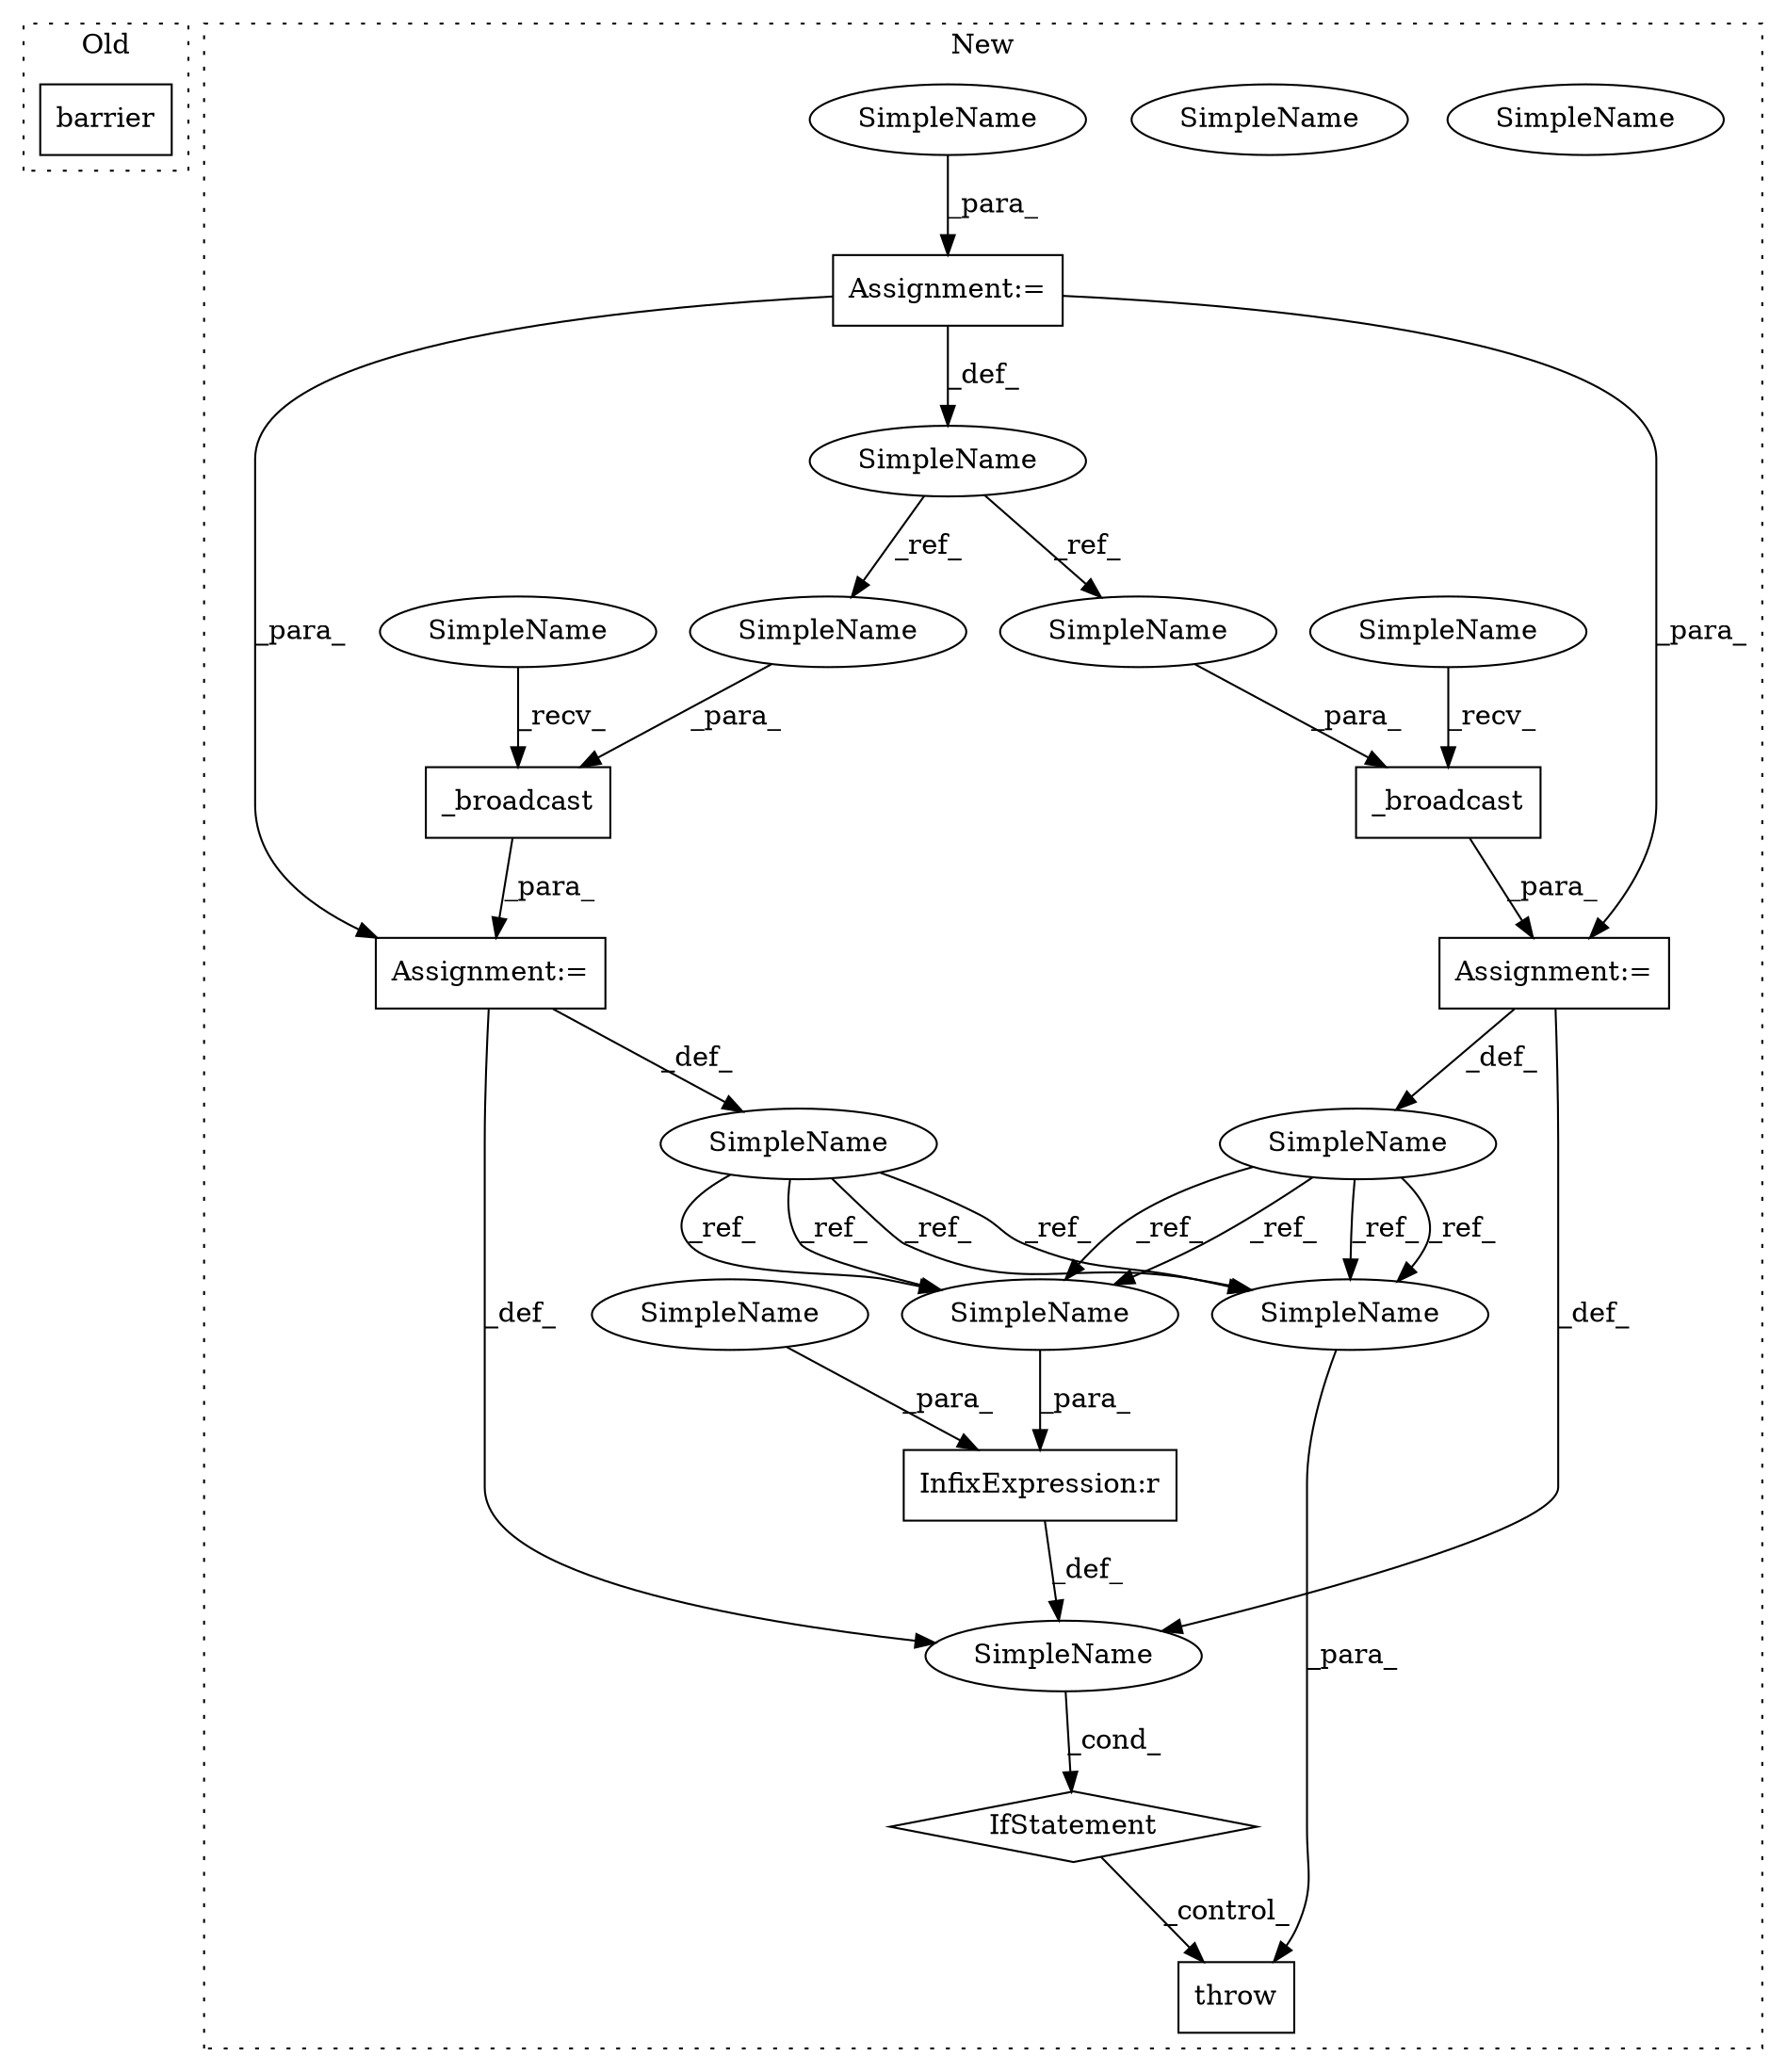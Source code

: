 digraph G {
subgraph cluster0 {
1 [label="barrier" a="32" s="3851" l="9" shape="box"];
label = "Old";
style="dotted";
}
subgraph cluster1 {
2 [label="_broadcast" a="32" s="4219,4233" l="11,1" shape="box"];
3 [label="InfixExpression:r" a="27" s="4253" l="4" shape="box"];
4 [label="SimpleName" a="42" s="4210" l="3" shape="ellipse"];
5 [label="throw" a="53" s="4271" l="6" shape="box"];
6 [label="_broadcast" a="32" s="4173,4187" l="11,1" shape="box"];
7 [label="SimpleName" a="42" s="" l="" shape="ellipse"];
8 [label="IfStatement" a="25" s="4246,4261" l="4,2" shape="diamond"];
9 [label="SimpleName" a="42" s="3954" l="3" shape="ellipse"];
10 [label="SimpleName" a="42" s="4164" l="3" shape="ellipse"];
11 [label="Assignment:=" a="7" s="3957" l="1" shape="box"];
12 [label="Assignment:=" a="7" s="4213" l="1" shape="box"];
13 [label="Assignment:=" a="7" s="4167" l="1" shape="box"];
14 [label="SimpleName" a="42" s="4277" l="3" shape="ellipse"];
15 [label="SimpleName" a="42" s="4250" l="3" shape="ellipse"];
16 [label="SimpleName" a="42" s="4250" l="3" shape="ellipse"];
17 [label="SimpleName" a="42" s="4277" l="3" shape="ellipse"];
18 [label="SimpleName" a="42" s="4184" l="3" shape="ellipse"];
19 [label="SimpleName" a="42" s="4230" l="3" shape="ellipse"];
20 [label="SimpleName" a="42" s="3958" l="4" shape="ellipse"];
21 [label="SimpleName" a="42" s="4257" l="4" shape="ellipse"];
22 [label="SimpleName" a="42" s="4214" l="4" shape="ellipse"];
23 [label="SimpleName" a="42" s="4168" l="4" shape="ellipse"];
label = "New";
style="dotted";
}
2 -> 12 [label="_para_"];
3 -> 7 [label="_def_"];
4 -> 17 [label="_ref_"];
4 -> 16 [label="_ref_"];
4 -> 16 [label="_ref_"];
4 -> 17 [label="_ref_"];
6 -> 13 [label="_para_"];
7 -> 8 [label="_cond_"];
8 -> 5 [label="_control_"];
9 -> 18 [label="_ref_"];
9 -> 19 [label="_ref_"];
10 -> 17 [label="_ref_"];
10 -> 16 [label="_ref_"];
10 -> 16 [label="_ref_"];
10 -> 17 [label="_ref_"];
11 -> 13 [label="_para_"];
11 -> 12 [label="_para_"];
11 -> 9 [label="_def_"];
12 -> 4 [label="_def_"];
12 -> 7 [label="_def_"];
13 -> 10 [label="_def_"];
13 -> 7 [label="_def_"];
16 -> 3 [label="_para_"];
17 -> 5 [label="_para_"];
18 -> 6 [label="_para_"];
19 -> 2 [label="_para_"];
20 -> 11 [label="_para_"];
21 -> 3 [label="_para_"];
22 -> 2 [label="_recv_"];
23 -> 6 [label="_recv_"];
}